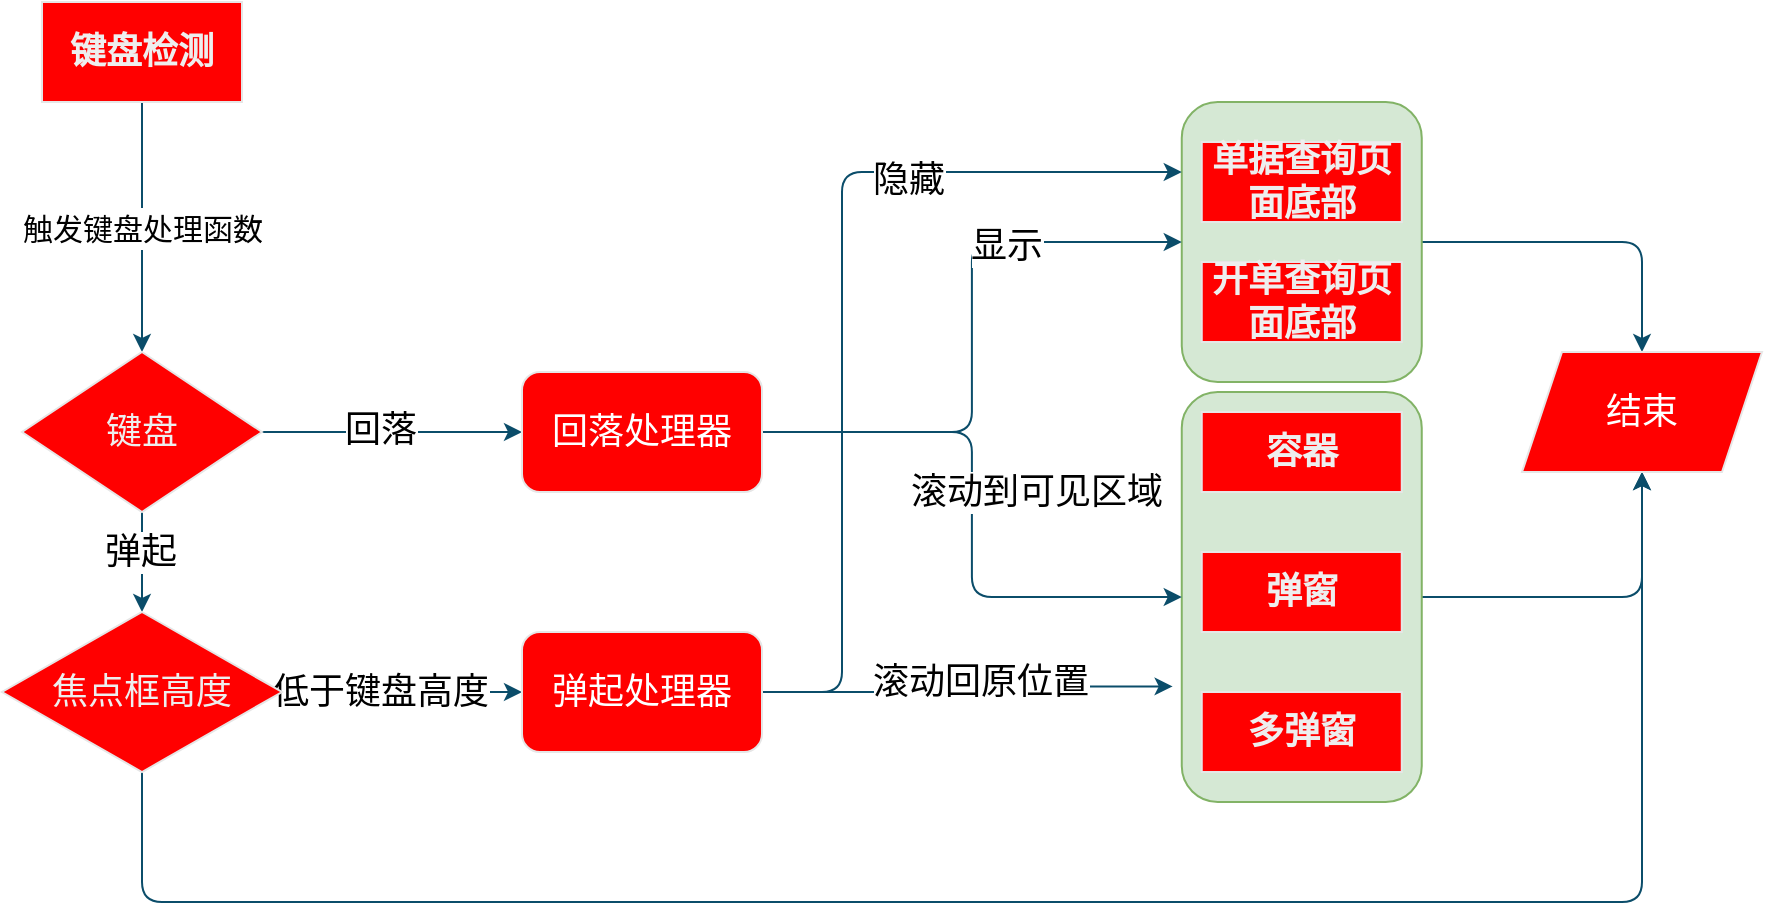 <mxfile version="15.2.7" type="github" pages="2">
  <diagram name="Page-1" id="9f46799a-70d6-7492-0946-bef42562c5a5">
    <mxGraphModel dx="1678" dy="867" grid="1" gridSize="10" guides="1" tooltips="1" connect="1" arrows="1" fold="1" page="1" pageScale="1" pageWidth="1100" pageHeight="850" background="#FFFFFF" math="0" shadow="0">
      <root>
        <mxCell id="0" />
        <mxCell id="1" parent="0" />
        <mxCell id="S2QaWsW8-3YmJMbBKtvB-69" style="edgeStyle=orthogonalEdgeStyle;curved=0;rounded=1;sketch=0;orthogonalLoop=1;jettySize=auto;html=1;entryX=0.5;entryY=1;entryDx=0;entryDy=0;fontFamily=Helvetica;fontSize=18;fontColor=#000000;strokeColor=#0B4D6A;" edge="1" parent="1" source="S2QaWsW8-3YmJMbBKtvB-46" target="S2QaWsW8-3YmJMbBKtvB-42">
          <mxGeometry relative="1" as="geometry" />
        </mxCell>
        <mxCell id="S2QaWsW8-3YmJMbBKtvB-46" value="" style="rounded=1;whiteSpace=wrap;html=1;labelBackgroundColor=none;sketch=0;fontFamily=Helvetica;fontSize=18;strokeColor=#82b366;fillColor=#d5e8d4;" vertex="1" parent="1">
          <mxGeometry x="699.88" y="435" width="120" height="205" as="geometry" />
        </mxCell>
        <mxCell id="S2QaWsW8-3YmJMbBKtvB-70" style="edgeStyle=orthogonalEdgeStyle;curved=0;rounded=1;sketch=0;orthogonalLoop=1;jettySize=auto;html=1;entryX=0.5;entryY=0;entryDx=0;entryDy=0;fontFamily=Helvetica;fontSize=18;fontColor=#000000;strokeColor=#0B4D6A;" edge="1" parent="1" source="S2QaWsW8-3YmJMbBKtvB-45" target="S2QaWsW8-3YmJMbBKtvB-42">
          <mxGeometry relative="1" as="geometry" />
        </mxCell>
        <mxCell id="S2QaWsW8-3YmJMbBKtvB-45" value="" style="rounded=1;whiteSpace=wrap;html=1;labelBackgroundColor=none;sketch=0;fontFamily=Helvetica;fontSize=18;strokeColor=#82b366;fillColor=#d5e8d4;" vertex="1" parent="1">
          <mxGeometry x="699.88" y="290" width="120" height="140" as="geometry" />
        </mxCell>
        <mxCell id="S2QaWsW8-3YmJMbBKtvB-47" value="&lt;span style=&quot;font-size: 15px&quot;&gt;触发键盘处理函数&lt;/span&gt;" style="edgeStyle=orthogonalEdgeStyle;curved=0;rounded=1;sketch=0;orthogonalLoop=1;jettySize=auto;html=1;fontFamily=Helvetica;fontSize=18;fontColor=#000000;strokeColor=#0B4D6A;entryX=0.5;entryY=0;entryDx=0;entryDy=0;" edge="1" parent="1" source="S2QaWsW8-3YmJMbBKtvB-9" target="S2QaWsW8-3YmJMbBKtvB-32">
          <mxGeometry relative="1" as="geometry">
            <mxPoint x="180" y="370" as="targetPoint" />
            <Array as="points">
              <mxPoint x="180" y="360" />
              <mxPoint x="180" y="360" />
            </Array>
          </mxGeometry>
        </mxCell>
        <mxCell id="S2QaWsW8-3YmJMbBKtvB-9" value="键盘检测" style="rounded=0;whiteSpace=wrap;html=1;labelBackgroundColor=none;sketch=0;fontSize=18;fontColor=#EEEEEE;strokeColor=#E6E6E6;fillColor=#FF0000;fontStyle=1;fontFamily=Helvetica;" vertex="1" parent="1">
          <mxGeometry x="130" y="240" width="100" height="50" as="geometry" />
        </mxCell>
        <mxCell id="S2QaWsW8-3YmJMbBKtvB-11" value="容器" style="rounded=0;whiteSpace=wrap;html=1;labelBackgroundColor=none;sketch=0;fontSize=18;fontColor=#EEEEEE;strokeColor=#E6E6E6;fillColor=#FF0000;fontStyle=1;fontFamily=Helvetica;" vertex="1" parent="1">
          <mxGeometry x="709.88" y="445" width="100" height="40" as="geometry" />
        </mxCell>
        <mxCell id="S2QaWsW8-3YmJMbBKtvB-14" value="弹窗" style="rounded=0;whiteSpace=wrap;html=1;labelBackgroundColor=none;sketch=0;fontSize=18;fontColor=#EEEEEE;strokeColor=#E6E6E6;fillColor=#FF0000;fontStyle=1;fontFamily=Helvetica;" vertex="1" parent="1">
          <mxGeometry x="709.88" y="515" width="100" height="40" as="geometry" />
        </mxCell>
        <mxCell id="S2QaWsW8-3YmJMbBKtvB-15" value="单据查询页面底部" style="rounded=0;whiteSpace=wrap;html=1;labelBackgroundColor=none;sketch=0;fontSize=18;fontColor=#EEEEEE;strokeColor=#E6E6E6;fillColor=#FF0000;fontStyle=1;fontFamily=Helvetica;" vertex="1" parent="1">
          <mxGeometry x="709.88" y="310" width="100" height="40" as="geometry" />
        </mxCell>
        <mxCell id="S2QaWsW8-3YmJMbBKtvB-17" value="开单查询页面底部" style="rounded=0;whiteSpace=wrap;html=1;labelBackgroundColor=none;sketch=0;fontSize=18;fontColor=#EEEEEE;strokeColor=#E6E6E6;fillColor=#FF0000;fontStyle=1;fontFamily=Helvetica;" vertex="1" parent="1">
          <mxGeometry x="709.88" y="370" width="100" height="40" as="geometry" />
        </mxCell>
        <mxCell id="S2QaWsW8-3YmJMbBKtvB-18" value="多弹窗" style="rounded=0;whiteSpace=wrap;html=1;labelBackgroundColor=none;sketch=0;fontSize=18;fontColor=#EEEEEE;strokeColor=#E6E6E6;fillColor=#FF0000;fontStyle=1;fontFamily=Helvetica;" vertex="1" parent="1">
          <mxGeometry x="709.88" y="585" width="100" height="40" as="geometry" />
        </mxCell>
        <mxCell id="S2QaWsW8-3YmJMbBKtvB-38" style="edgeStyle=orthogonalEdgeStyle;curved=0;rounded=1;sketch=0;orthogonalLoop=1;jettySize=auto;html=1;fontFamily=Helvetica;fontSize=18;strokeColor=#0B4D6A;" edge="1" parent="1" source="S2QaWsW8-3YmJMbBKtvB-32" target="S2QaWsW8-3YmJMbBKtvB-35">
          <mxGeometry relative="1" as="geometry" />
        </mxCell>
        <mxCell id="S2QaWsW8-3YmJMbBKtvB-40" value="弹起" style="edgeLabel;html=1;align=center;verticalAlign=middle;resizable=0;points=[];fontSize=18;fontFamily=Helvetica;fontColor=#000000;" vertex="1" connectable="0" parent="S2QaWsW8-3YmJMbBKtvB-38">
          <mxGeometry x="-0.191" relative="1" as="geometry">
            <mxPoint x="-1" as="offset" />
          </mxGeometry>
        </mxCell>
        <mxCell id="S2QaWsW8-3YmJMbBKtvB-52" style="edgeStyle=orthogonalEdgeStyle;curved=0;rounded=1;sketch=0;orthogonalLoop=1;jettySize=auto;html=1;entryX=0;entryY=0.5;entryDx=0;entryDy=0;fontFamily=Helvetica;fontSize=18;fontColor=#000000;strokeColor=#0B4D6A;" edge="1" parent="1" source="S2QaWsW8-3YmJMbBKtvB-32" target="S2QaWsW8-3YmJMbBKtvB-51">
          <mxGeometry relative="1" as="geometry" />
        </mxCell>
        <mxCell id="S2QaWsW8-3YmJMbBKtvB-53" value="回落" style="edgeLabel;html=1;align=center;verticalAlign=middle;resizable=0;points=[];fontSize=18;fontFamily=Helvetica;fontColor=#000000;" vertex="1" connectable="0" parent="S2QaWsW8-3YmJMbBKtvB-52">
          <mxGeometry x="-0.094" y="1" relative="1" as="geometry">
            <mxPoint as="offset" />
          </mxGeometry>
        </mxCell>
        <mxCell id="S2QaWsW8-3YmJMbBKtvB-32" value="键盘" style="rhombus;whiteSpace=wrap;html=1;rounded=0;labelBackgroundColor=none;sketch=0;fontFamily=Helvetica;fontSize=18;fontColor=#EEEEEE;strokeColor=#E6E6E6;fillColor=#FF0000;" vertex="1" parent="1">
          <mxGeometry x="120" y="415" width="120" height="80" as="geometry" />
        </mxCell>
        <mxCell id="S2QaWsW8-3YmJMbBKtvB-59" style="edgeStyle=orthogonalEdgeStyle;curved=0;rounded=1;sketch=0;orthogonalLoop=1;jettySize=auto;html=1;entryX=0;entryY=0.5;entryDx=0;entryDy=0;fontFamily=Helvetica;fontSize=18;fontColor=#000000;strokeColor=#0B4D6A;" edge="1" parent="1" source="S2QaWsW8-3YmJMbBKtvB-35" target="S2QaWsW8-3YmJMbBKtvB-58">
          <mxGeometry relative="1" as="geometry" />
        </mxCell>
        <mxCell id="S2QaWsW8-3YmJMbBKtvB-60" value="低于键盘高度" style="edgeLabel;html=1;align=center;verticalAlign=middle;resizable=0;points=[];fontSize=18;fontFamily=Helvetica;fontColor=#000000;" vertex="1" connectable="0" parent="S2QaWsW8-3YmJMbBKtvB-59">
          <mxGeometry x="-0.499" y="-2" relative="1" as="geometry">
            <mxPoint x="19" y="-2" as="offset" />
          </mxGeometry>
        </mxCell>
        <mxCell id="S2QaWsW8-3YmJMbBKtvB-68" style="edgeStyle=orthogonalEdgeStyle;curved=0;rounded=1;sketch=0;orthogonalLoop=1;jettySize=auto;html=1;fontFamily=Helvetica;fontSize=18;fontColor=#000000;strokeColor=#0B4D6A;" edge="1" parent="1" source="S2QaWsW8-3YmJMbBKtvB-35" target="S2QaWsW8-3YmJMbBKtvB-42">
          <mxGeometry relative="1" as="geometry">
            <Array as="points">
              <mxPoint x="180" y="690" />
              <mxPoint x="930" y="690" />
            </Array>
          </mxGeometry>
        </mxCell>
        <mxCell id="S2QaWsW8-3YmJMbBKtvB-35" value="焦点框高度" style="rhombus;whiteSpace=wrap;html=1;rounded=0;labelBackgroundColor=none;sketch=0;fontFamily=Helvetica;fontSize=18;fontColor=#EEEEEE;strokeColor=#E6E6E6;fillColor=#FF0000;" vertex="1" parent="1">
          <mxGeometry x="110" y="545" width="140" height="80" as="geometry" />
        </mxCell>
        <mxCell id="S2QaWsW8-3YmJMbBKtvB-42" value="&lt;font color=&quot;#ffffff&quot;&gt;结束&lt;/font&gt;" style="shape=parallelogram;perimeter=parallelogramPerimeter;whiteSpace=wrap;html=1;fixedSize=1;rounded=0;labelBackgroundColor=none;sketch=0;fontFamily=Helvetica;fontSize=18;fontColor=#000000;strokeColor=#E6E6E6;fillColor=#FF0000;" vertex="1" parent="1">
          <mxGeometry x="870" y="415" width="120" height="60" as="geometry" />
        </mxCell>
        <mxCell id="S2QaWsW8-3YmJMbBKtvB-54" style="edgeStyle=orthogonalEdgeStyle;curved=0;rounded=1;sketch=0;orthogonalLoop=1;jettySize=auto;html=1;entryX=0;entryY=0.5;entryDx=0;entryDy=0;fontFamily=Helvetica;fontSize=18;fontColor=#000000;strokeColor=#0B4D6A;" edge="1" parent="1" source="S2QaWsW8-3YmJMbBKtvB-51" target="S2QaWsW8-3YmJMbBKtvB-45">
          <mxGeometry relative="1" as="geometry" />
        </mxCell>
        <mxCell id="S2QaWsW8-3YmJMbBKtvB-56" value="显示" style="edgeLabel;html=1;align=center;verticalAlign=middle;resizable=0;points=[];fontSize=18;fontFamily=Helvetica;fontColor=#000000;" vertex="1" connectable="0" parent="S2QaWsW8-3YmJMbBKtvB-54">
          <mxGeometry x="0.423" y="-2" relative="1" as="geometry">
            <mxPoint as="offset" />
          </mxGeometry>
        </mxCell>
        <mxCell id="S2QaWsW8-3YmJMbBKtvB-55" style="edgeStyle=orthogonalEdgeStyle;curved=0;rounded=1;sketch=0;orthogonalLoop=1;jettySize=auto;html=1;fontFamily=Helvetica;fontSize=18;fontColor=#000000;strokeColor=#0B4D6A;" edge="1" parent="1" source="S2QaWsW8-3YmJMbBKtvB-51" target="S2QaWsW8-3YmJMbBKtvB-46">
          <mxGeometry relative="1" as="geometry" />
        </mxCell>
        <mxCell id="S2QaWsW8-3YmJMbBKtvB-57" value="滚动到可见区域" style="edgeLabel;html=1;align=center;verticalAlign=middle;resizable=0;points=[];fontSize=18;fontFamily=Helvetica;fontColor=#000000;" vertex="1" connectable="0" parent="S2QaWsW8-3YmJMbBKtvB-55">
          <mxGeometry x="0.348" y="2" relative="1" as="geometry">
            <mxPoint x="22" y="-51" as="offset" />
          </mxGeometry>
        </mxCell>
        <mxCell id="S2QaWsW8-3YmJMbBKtvB-51" value="回落处理器" style="rounded=1;whiteSpace=wrap;html=1;labelBackgroundColor=none;sketch=0;fontFamily=Helvetica;fontSize=18;fontColor=#FFFFFF;strokeColor=#E6E6E6;fillColor=#FF0000;" vertex="1" parent="1">
          <mxGeometry x="370" y="425" width="120" height="60" as="geometry" />
        </mxCell>
        <mxCell id="S2QaWsW8-3YmJMbBKtvB-63" style="edgeStyle=orthogonalEdgeStyle;curved=0;rounded=1;sketch=0;orthogonalLoop=1;jettySize=auto;html=1;fontFamily=Helvetica;fontSize=18;fontColor=#000000;strokeColor=#0B4D6A;entryX=-0.038;entryY=0.718;entryDx=0;entryDy=0;entryPerimeter=0;" edge="1" parent="1" source="S2QaWsW8-3YmJMbBKtvB-58" target="S2QaWsW8-3YmJMbBKtvB-46">
          <mxGeometry relative="1" as="geometry">
            <mxPoint x="654" y="585" as="targetPoint" />
          </mxGeometry>
        </mxCell>
        <mxCell id="S2QaWsW8-3YmJMbBKtvB-64" value="滚动回原位置" style="edgeLabel;html=1;align=center;verticalAlign=middle;resizable=0;points=[];fontSize=18;fontFamily=Helvetica;fontColor=#000000;" vertex="1" connectable="0" parent="S2QaWsW8-3YmJMbBKtvB-63">
          <mxGeometry x="0.078" y="2" relative="1" as="geometry">
            <mxPoint as="offset" />
          </mxGeometry>
        </mxCell>
        <mxCell id="S2QaWsW8-3YmJMbBKtvB-65" style="edgeStyle=orthogonalEdgeStyle;curved=0;rounded=1;sketch=0;orthogonalLoop=1;jettySize=auto;html=1;entryX=0;entryY=0.25;entryDx=0;entryDy=0;fontFamily=Helvetica;fontSize=18;fontColor=#000000;strokeColor=#0B4D6A;" edge="1" parent="1" source="S2QaWsW8-3YmJMbBKtvB-58" target="S2QaWsW8-3YmJMbBKtvB-45">
          <mxGeometry relative="1" as="geometry">
            <Array as="points">
              <mxPoint x="530" y="585" />
              <mxPoint x="530" y="325" />
            </Array>
          </mxGeometry>
        </mxCell>
        <mxCell id="S2QaWsW8-3YmJMbBKtvB-66" value="隐藏" style="edgeLabel;html=1;align=center;verticalAlign=middle;resizable=0;points=[];fontSize=18;fontFamily=Helvetica;fontColor=#000000;" vertex="1" connectable="0" parent="S2QaWsW8-3YmJMbBKtvB-65">
          <mxGeometry x="0.42" y="-4" relative="1" as="geometry">
            <mxPoint x="-1" as="offset" />
          </mxGeometry>
        </mxCell>
        <mxCell id="S2QaWsW8-3YmJMbBKtvB-58" value="弹起处理器" style="rounded=1;whiteSpace=wrap;html=1;labelBackgroundColor=none;sketch=0;fontFamily=Helvetica;fontSize=18;fontColor=#FFFFFF;strokeColor=#E6E6E6;fillColor=#FF0000;" vertex="1" parent="1">
          <mxGeometry x="370" y="555" width="120" height="60" as="geometry" />
        </mxCell>
      </root>
    </mxGraphModel>
  </diagram>
  <diagram id="UTbQzif00bNFKrltUzsM" name="Halaman-2">
    <mxGraphModel dx="1426" dy="794" grid="1" gridSize="10" guides="1" tooltips="1" connect="1" arrows="1" fold="1" page="1" pageScale="1" pageWidth="827" pageHeight="1169" math="0" shadow="0">
      <root>
        <mxCell id="L2mmnC9NN9h3gjrGADmq-0" />
        <mxCell id="L2mmnC9NN9h3gjrGADmq-1" parent="L2mmnC9NN9h3gjrGADmq-0" />
        <mxCell id="NFi4Le9Q8Fj7yvYf3liV-0" value="ServerApi" style="shape=umlLifeline;perimeter=lifelinePerimeter;whiteSpace=wrap;html=1;container=1;collapsible=0;recursiveResize=0;outlineConnect=0;rounded=1;shadow=0;comic=0;labelBackgroundColor=none;strokeWidth=1;fontFamily=Verdana;fontSize=12;align=center;" vertex="1" parent="L2mmnC9NN9h3gjrGADmq-1">
          <mxGeometry x="520" y="80" width="100" height="580" as="geometry" />
        </mxCell>
        <mxCell id="NFi4Le9Q8Fj7yvYf3liV-1" value="" style="html=1;points=[];perimeter=orthogonalPerimeter;" vertex="1" parent="NFi4Le9Q8Fj7yvYf3liV-0">
          <mxGeometry x="45" y="100" width="10" height="20" as="geometry" />
        </mxCell>
        <mxCell id="NFi4Le9Q8Fj7yvYf3liV-2" value="" style="html=1;points=[];perimeter=orthogonalPerimeter;" vertex="1" parent="NFi4Le9Q8Fj7yvYf3liV-0">
          <mxGeometry x="45" y="324" width="10" height="110" as="geometry" />
        </mxCell>
        <mxCell id="NFi4Le9Q8Fj7yvYf3liV-3" value="" style="html=1;points=[];perimeter=orthogonalPerimeter;" vertex="1" parent="NFi4Le9Q8Fj7yvYf3liV-0">
          <mxGeometry x="45" y="242" width="10" height="28" as="geometry" />
        </mxCell>
        <mxCell id="NFi4Le9Q8Fj7yvYf3liV-4" value="" style="html=1;points=[];perimeter=orthogonalPerimeter;" vertex="1" parent="NFi4Le9Q8Fj7yvYf3liV-0">
          <mxGeometry x="45" y="496" width="10" height="50" as="geometry" />
        </mxCell>
        <mxCell id="NFi4Le9Q8Fj7yvYf3liV-5" value="offlineSys" style="shape=umlLifeline;perimeter=lifelinePerimeter;whiteSpace=wrap;html=1;container=1;collapsible=0;recursiveResize=0;outlineConnect=0;rounded=1;shadow=0;comic=0;labelBackgroundColor=none;strokeWidth=1;fontFamily=Verdana;fontSize=12;align=center;" vertex="1" parent="L2mmnC9NN9h3gjrGADmq-1">
          <mxGeometry x="240" y="80" width="100" height="580" as="geometry" />
        </mxCell>
        <mxCell id="NFi4Le9Q8Fj7yvYf3liV-6" value="" style="html=1;points=[];perimeter=orthogonalPerimeter;" vertex="1" parent="NFi4Le9Q8Fj7yvYf3liV-5">
          <mxGeometry x="45" y="50" width="10" height="90" as="geometry" />
        </mxCell>
        <mxCell id="NFi4Le9Q8Fj7yvYf3liV-7" value="" style="html=1;points=[];perimeter=orthogonalPerimeter;" vertex="1" parent="NFi4Le9Q8Fj7yvYf3liV-5">
          <mxGeometry x="45" y="167" width="10" height="113" as="geometry" />
        </mxCell>
        <mxCell id="NFi4Le9Q8Fj7yvYf3liV-8" value="下发数据" style="html=1;verticalAlign=bottom;endArrow=block;entryX=0;entryY=0;" edge="1" parent="NFi4Le9Q8Fj7yvYf3liV-5">
          <mxGeometry relative="1" as="geometry">
            <mxPoint x="-90" y="172" as="sourcePoint" />
            <mxPoint x="45" y="172" as="targetPoint" />
          </mxGeometry>
        </mxCell>
        <mxCell id="NFi4Le9Q8Fj7yvYf3liV-9" value="return" style="html=1;verticalAlign=bottom;endArrow=open;dashed=1;endSize=8;exitX=0;exitY=0.95;" edge="1" parent="NFi4Le9Q8Fj7yvYf3liV-5">
          <mxGeometry relative="1" as="geometry">
            <mxPoint x="-90" y="277" as="targetPoint" />
            <mxPoint x="45" y="277" as="sourcePoint" />
          </mxGeometry>
        </mxCell>
        <mxCell id="NFi4Le9Q8Fj7yvYf3liV-10" value="" style="html=1;points=[];perimeter=orthogonalPerimeter;" vertex="1" parent="NFi4Le9Q8Fj7yvYf3liV-5">
          <mxGeometry x="45" y="487" width="10" height="69" as="geometry" />
        </mxCell>
        <mxCell id="NFi4Le9Q8Fj7yvYf3liV-11" value="更改在离线状态" style="html=1;verticalAlign=bottom;startArrow=oval;endArrow=block;startSize=8;" edge="1" parent="NFi4Le9Q8Fj7yvYf3liV-5" target="NFi4Le9Q8Fj7yvYf3liV-10">
          <mxGeometry relative="1" as="geometry">
            <mxPoint x="-90" y="487" as="sourcePoint" />
          </mxGeometry>
        </mxCell>
        <mxCell id="NFi4Le9Q8Fj7yvYf3liV-12" value="Service" style="shape=umlLifeline;perimeter=lifelinePerimeter;whiteSpace=wrap;html=1;container=1;collapsible=0;recursiveResize=0;outlineConnect=0;rounded=1;shadow=0;comic=0;labelBackgroundColor=none;strokeWidth=1;fontFamily=Verdana;fontSize=12;align=center;" vertex="1" parent="L2mmnC9NN9h3gjrGADmq-1">
          <mxGeometry x="680" y="80" width="100" height="580" as="geometry" />
        </mxCell>
        <mxCell id="NFi4Le9Q8Fj7yvYf3liV-13" value="" style="html=1;points=[];perimeter=orthogonalPerimeter;" vertex="1" parent="NFi4Le9Q8Fj7yvYf3liV-12">
          <mxGeometry x="45" y="334" width="10" height="40" as="geometry" />
        </mxCell>
        <mxCell id="NFi4Le9Q8Fj7yvYf3liV-14" value="dataBase" style="shape=umlLifeline;perimeter=lifelinePerimeter;whiteSpace=wrap;html=1;container=1;collapsible=0;recursiveResize=0;outlineConnect=0;rounded=1;shadow=0;comic=0;labelBackgroundColor=none;strokeWidth=1;fontFamily=Verdana;fontSize=12;align=center;" vertex="1" parent="L2mmnC9NN9h3gjrGADmq-1">
          <mxGeometry x="840" y="80" width="100" height="580" as="geometry" />
        </mxCell>
        <mxCell id="NFi4Le9Q8Fj7yvYf3liV-15" value="" style="html=1;points=[];perimeter=orthogonalPerimeter;" vertex="1" parent="NFi4Le9Q8Fj7yvYf3liV-14">
          <mxGeometry x="45" y="60" width="10" height="20" as="geometry" />
        </mxCell>
        <mxCell id="NFi4Le9Q8Fj7yvYf3liV-16" value="" style="html=1;points=[];perimeter=orthogonalPerimeter;" vertex="1" parent="NFi4Le9Q8Fj7yvYf3liV-14">
          <mxGeometry x="45" y="192" width="10" height="20" as="geometry" />
        </mxCell>
        <mxCell id="NFi4Le9Q8Fj7yvYf3liV-17" value="" style="html=1;points=[];perimeter=orthogonalPerimeter;" vertex="1" parent="NFi4Le9Q8Fj7yvYf3liV-14">
          <mxGeometry x="45" y="339" width="10" height="25" as="geometry" />
        </mxCell>
        <mxCell id="NFi4Le9Q8Fj7yvYf3liV-18" value="查库操作" style="html=1;verticalAlign=bottom;endArrow=block;entryX=0;entryY=0;" edge="1" parent="NFi4Le9Q8Fj7yvYf3liV-14" target="NFi4Le9Q8Fj7yvYf3liV-17">
          <mxGeometry relative="1" as="geometry">
            <mxPoint x="-100" y="339" as="sourcePoint" />
          </mxGeometry>
        </mxCell>
        <mxCell id="NFi4Le9Q8Fj7yvYf3liV-19" value="View" style="shape=umlLifeline;perimeter=lifelinePerimeter;whiteSpace=wrap;html=1;container=1;collapsible=0;recursiveResize=0;outlineConnect=0;rounded=1;shadow=0;comic=0;labelBackgroundColor=none;strokeWidth=1;fontFamily=Verdana;fontSize=12;align=center;" vertex="1" parent="L2mmnC9NN9h3gjrGADmq-1">
          <mxGeometry x="100" y="80" width="100" height="580" as="geometry" />
        </mxCell>
        <mxCell id="NFi4Le9Q8Fj7yvYf3liV-20" value="" style="html=1;points=[];perimeter=orthogonalPerimeter;" vertex="1" parent="NFi4Le9Q8Fj7yvYf3liV-19">
          <mxGeometry x="45" y="50" width="10" height="510" as="geometry" />
        </mxCell>
        <mxCell id="NFi4Le9Q8Fj7yvYf3liV-21" value="初始化" style="html=1;verticalAlign=bottom;endArrow=block;entryX=0;entryY=0;" edge="1" parent="L2mmnC9NN9h3gjrGADmq-1" source="NFi4Le9Q8Fj7yvYf3liV-19" target="NFi4Le9Q8Fj7yvYf3liV-6">
          <mxGeometry relative="1" as="geometry">
            <mxPoint x="515" y="130" as="sourcePoint" />
          </mxGeometry>
        </mxCell>
        <mxCell id="NFi4Le9Q8Fj7yvYf3liV-22" value="return" style="html=1;verticalAlign=bottom;endArrow=open;dashed=1;endSize=8;exitX=0;exitY=0.95;" edge="1" parent="L2mmnC9NN9h3gjrGADmq-1" source="NFi4Le9Q8Fj7yvYf3liV-6" target="NFi4Le9Q8Fj7yvYf3liV-19">
          <mxGeometry relative="1" as="geometry">
            <mxPoint x="160" y="206" as="targetPoint" />
            <Array as="points" />
          </mxGeometry>
        </mxCell>
        <mxCell id="NFi4Le9Q8Fj7yvYf3liV-23" value="初始化数据库" style="html=1;verticalAlign=bottom;endArrow=block;entryX=0;entryY=0;" edge="1" parent="L2mmnC9NN9h3gjrGADmq-1" source="NFi4Le9Q8Fj7yvYf3liV-5" target="NFi4Le9Q8Fj7yvYf3liV-15">
          <mxGeometry relative="1" as="geometry">
            <mxPoint x="935" y="140" as="sourcePoint" />
          </mxGeometry>
        </mxCell>
        <mxCell id="NFi4Le9Q8Fj7yvYf3liV-24" value="return" style="html=1;verticalAlign=bottom;endArrow=open;dashed=1;endSize=8;exitX=0;exitY=0.95;" edge="1" parent="L2mmnC9NN9h3gjrGADmq-1" source="NFi4Le9Q8Fj7yvYf3liV-15">
          <mxGeometry relative="1" as="geometry">
            <mxPoint x="290" y="159" as="targetPoint" />
          </mxGeometry>
        </mxCell>
        <mxCell id="NFi4Le9Q8Fj7yvYf3liV-25" value="return" style="html=1;verticalAlign=bottom;endArrow=open;dashed=1;endSize=8;exitX=0;exitY=0.95;" edge="1" parent="L2mmnC9NN9h3gjrGADmq-1" source="NFi4Le9Q8Fj7yvYf3liV-1" target="NFi4Le9Q8Fj7yvYf3liV-5">
          <mxGeometry relative="1" as="geometry">
            <mxPoint x="495" y="246" as="targetPoint" />
          </mxGeometry>
        </mxCell>
        <mxCell id="NFi4Le9Q8Fj7yvYf3liV-26" value="ajax" style="shape=umlLifeline;perimeter=lifelinePerimeter;whiteSpace=wrap;html=1;container=1;collapsible=0;recursiveResize=0;outlineConnect=0;rounded=1;shadow=0;comic=0;labelBackgroundColor=none;strokeWidth=1;fontFamily=Verdana;fontSize=12;align=center;" vertex="1" parent="L2mmnC9NN9h3gjrGADmq-1">
          <mxGeometry x="370" y="80" width="100" height="580" as="geometry" />
        </mxCell>
        <mxCell id="NFi4Le9Q8Fj7yvYf3liV-27" value="" style="html=1;points=[];perimeter=orthogonalPerimeter;" vertex="1" parent="NFi4Le9Q8Fj7yvYf3liV-26">
          <mxGeometry x="45" y="182" width="10" height="40" as="geometry" />
        </mxCell>
        <mxCell id="NFi4Le9Q8Fj7yvYf3liV-28" value="" style="html=1;points=[];perimeter=orthogonalPerimeter;" vertex="1" parent="NFi4Le9Q8Fj7yvYf3liV-26">
          <mxGeometry x="45" y="314" width="10" height="140" as="geometry" />
        </mxCell>
        <mxCell id="NFi4Le9Q8Fj7yvYf3liV-29" value="发起请求" style="html=1;verticalAlign=bottom;endArrow=block;entryX=0;entryY=0;" edge="1" parent="NFi4Le9Q8Fj7yvYf3liV-26" target="NFi4Le9Q8Fj7yvYf3liV-28">
          <mxGeometry relative="1" as="geometry">
            <mxPoint x="-210" y="314" as="sourcePoint" />
          </mxGeometry>
        </mxCell>
        <mxCell id="NFi4Le9Q8Fj7yvYf3liV-30" value="在线直接发送网络请求返回" style="edgeStyle=orthogonalEdgeStyle;rounded=0;orthogonalLoop=1;jettySize=auto;html=1;exitX=1;exitY=0.2;exitDx=0;exitDy=0;exitPerimeter=0;" edge="1" parent="NFi4Le9Q8Fj7yvYf3liV-26" source="NFi4Le9Q8Fj7yvYf3liV-28" target="NFi4Le9Q8Fj7yvYf3liV-28">
          <mxGeometry relative="1" as="geometry">
            <Array as="points">
              <mxPoint x="75" y="330" />
              <mxPoint x="75" y="394" />
            </Array>
          </mxGeometry>
        </mxCell>
        <mxCell id="NFi4Le9Q8Fj7yvYf3liV-31" value="注入依赖" style="html=1;verticalAlign=bottom;endArrow=block;entryX=0;entryY=0;" edge="1" parent="L2mmnC9NN9h3gjrGADmq-1" source="NFi4Le9Q8Fj7yvYf3liV-5" target="NFi4Le9Q8Fj7yvYf3liV-1">
          <mxGeometry relative="1" as="geometry">
            <mxPoint x="440" y="180" as="sourcePoint" />
          </mxGeometry>
        </mxCell>
        <mxCell id="NFi4Le9Q8Fj7yvYf3liV-32" value="网络下载BO数据" style="html=1;verticalAlign=bottom;endArrow=block;entryX=0;entryY=0;" edge="1" parent="L2mmnC9NN9h3gjrGADmq-1" target="NFi4Le9Q8Fj7yvYf3liV-27">
          <mxGeometry relative="1" as="geometry">
            <mxPoint x="295" y="262" as="sourcePoint" />
          </mxGeometry>
        </mxCell>
        <mxCell id="NFi4Le9Q8Fj7yvYf3liV-33" value="return" style="html=1;verticalAlign=bottom;endArrow=open;dashed=1;endSize=8;exitX=0;exitY=0.95;" edge="1" parent="L2mmnC9NN9h3gjrGADmq-1" source="NFi4Le9Q8Fj7yvYf3liV-27">
          <mxGeometry relative="1" as="geometry">
            <mxPoint x="289.5" y="300" as="targetPoint" />
          </mxGeometry>
        </mxCell>
        <mxCell id="NFi4Le9Q8Fj7yvYf3liV-34" value="分表存库" style="html=1;verticalAlign=bottom;endArrow=block;entryX=0;entryY=0;exitX=0;exitY=0.25;exitDx=0;exitDy=0;exitPerimeter=0;" edge="1" parent="L2mmnC9NN9h3gjrGADmq-1" source="NFi4Le9Q8Fj7yvYf3liV-27" target="NFi4Le9Q8Fj7yvYf3liV-16">
          <mxGeometry relative="1" as="geometry">
            <mxPoint x="935" y="242" as="sourcePoint" />
          </mxGeometry>
        </mxCell>
        <mxCell id="NFi4Le9Q8Fj7yvYf3liV-35" value="return" style="html=1;verticalAlign=bottom;endArrow=open;dashed=1;endSize=8;" edge="1" parent="L2mmnC9NN9h3gjrGADmq-1" source="NFi4Le9Q8Fj7yvYf3liV-16">
          <mxGeometry relative="1" as="geometry">
            <mxPoint x="419.5" y="292" as="targetPoint" />
            <Array as="points">
              <mxPoint x="880" y="292" />
            </Array>
          </mxGeometry>
        </mxCell>
        <mxCell id="NFi4Le9Q8Fj7yvYf3liV-36" value="离线转发到Server" style="html=1;verticalAlign=bottom;endArrow=block;entryX=0;entryY=0;" edge="1" parent="L2mmnC9NN9h3gjrGADmq-1" source="NFi4Le9Q8Fj7yvYf3liV-28" target="NFi4Le9Q8Fj7yvYf3liV-2">
          <mxGeometry relative="1" as="geometry">
            <mxPoint x="430" y="404" as="sourcePoint" />
          </mxGeometry>
        </mxCell>
        <mxCell id="NFi4Le9Q8Fj7yvYf3liV-37" value="动态接口转发到业务层" style="html=1;verticalAlign=bottom;endArrow=block;entryX=0;entryY=0;" edge="1" parent="L2mmnC9NN9h3gjrGADmq-1" target="NFi4Le9Q8Fj7yvYf3liV-13">
          <mxGeometry relative="1" as="geometry">
            <mxPoint x="580" y="414" as="sourcePoint" />
          </mxGeometry>
        </mxCell>
        <mxCell id="NFi4Le9Q8Fj7yvYf3liV-38" value="查库完成" style="html=1;verticalAlign=bottom;endArrow=open;dashed=1;endSize=8;exitX=0;exitY=0.95;" edge="1" parent="L2mmnC9NN9h3gjrGADmq-1" source="NFi4Le9Q8Fj7yvYf3liV-17">
          <mxGeometry relative="1" as="geometry">
            <mxPoint x="729.5" y="442.75" as="targetPoint" />
          </mxGeometry>
        </mxCell>
        <mxCell id="NFi4Le9Q8Fj7yvYf3liV-39" value="业务处理完毕" style="html=1;verticalAlign=bottom;endArrow=open;dashed=1;endSize=8;exitX=0;exitY=0.95;" edge="1" parent="L2mmnC9NN9h3gjrGADmq-1" source="NFi4Le9Q8Fj7yvYf3liV-13">
          <mxGeometry relative="1" as="geometry">
            <mxPoint x="569.5" y="452" as="targetPoint" />
          </mxGeometry>
        </mxCell>
        <mxCell id="NFi4Le9Q8Fj7yvYf3liV-40" value="静态接口直接查库" style="html=1;verticalAlign=bottom;endArrow=block;entryX=0;entryY=0;" edge="1" parent="L2mmnC9NN9h3gjrGADmq-1" target="NFi4Le9Q8Fj7yvYf3liV-41">
          <mxGeometry relative="1" as="geometry">
            <mxPoint x="569.5" y="474" as="sourcePoint" />
          </mxGeometry>
        </mxCell>
        <mxCell id="NFi4Le9Q8Fj7yvYf3liV-41" value="" style="html=1;points=[];perimeter=orthogonalPerimeter;" vertex="1" parent="L2mmnC9NN9h3gjrGADmq-1">
          <mxGeometry x="885" y="474" width="10" height="30" as="geometry" />
        </mxCell>
        <mxCell id="NFi4Le9Q8Fj7yvYf3liV-42" value="查库完成" style="html=1;verticalAlign=bottom;endArrow=open;dashed=1;endSize=8;exitX=0;exitY=0.95;entryX=0.9;entryY=0.891;entryDx=0;entryDy=0;entryPerimeter=0;" edge="1" parent="L2mmnC9NN9h3gjrGADmq-1" source="NFi4Le9Q8Fj7yvYf3liV-41" target="NFi4Le9Q8Fj7yvYf3liV-2">
          <mxGeometry relative="1" as="geometry">
            <mxPoint x="580" y="503" as="targetPoint" />
          </mxGeometry>
        </mxCell>
        <mxCell id="NFi4Le9Q8Fj7yvYf3liV-43" value="模拟接口返回" style="html=1;verticalAlign=bottom;endArrow=open;dashed=1;endSize=8;exitX=0;exitY=0.95;" edge="1" parent="L2mmnC9NN9h3gjrGADmq-1" source="NFi4Le9Q8Fj7yvYf3liV-28">
          <mxGeometry relative="1" as="geometry">
            <mxPoint x="149.5" y="527" as="targetPoint" />
          </mxGeometry>
        </mxCell>
        <mxCell id="NFi4Le9Q8Fj7yvYf3liV-44" value="转发处理完成" style="html=1;verticalAlign=bottom;endArrow=open;dashed=1;endSize=8;exitX=0;exitY=0.95;" edge="1" parent="L2mmnC9NN9h3gjrGADmq-1" source="NFi4Le9Q8Fj7yvYf3liV-2">
          <mxGeometry relative="1" as="geometry">
            <mxPoint x="420" y="509" as="targetPoint" />
          </mxGeometry>
        </mxCell>
        <mxCell id="NFi4Le9Q8Fj7yvYf3liV-45" value="更改数据准备完成状态" style="html=1;verticalAlign=bottom;endArrow=block;entryX=0;entryY=0;" edge="1" parent="L2mmnC9NN9h3gjrGADmq-1" target="NFi4Le9Q8Fj7yvYf3liV-3">
          <mxGeometry relative="1" as="geometry">
            <mxPoint x="295" y="322" as="sourcePoint" />
            <Array as="points">
              <mxPoint x="390" y="322" />
            </Array>
          </mxGeometry>
        </mxCell>
        <mxCell id="NFi4Le9Q8Fj7yvYf3liV-46" value="return" style="html=1;verticalAlign=bottom;endArrow=open;dashed=1;endSize=8;exitX=0;exitY=0.95;" edge="1" parent="L2mmnC9NN9h3gjrGADmq-1" source="NFi4Le9Q8Fj7yvYf3liV-3" target="NFi4Le9Q8Fj7yvYf3liV-5">
          <mxGeometry relative="1" as="geometry">
            <mxPoint x="295" y="340" as="targetPoint" />
            <Array as="points">
              <mxPoint x="430" y="350" />
            </Array>
          </mxGeometry>
        </mxCell>
        <mxCell id="NFi4Le9Q8Fj7yvYf3liV-47" value="return" style="html=1;verticalAlign=bottom;endArrow=open;dashed=1;endSize=8;" edge="1" parent="L2mmnC9NN9h3gjrGADmq-1">
          <mxGeometry relative="1" as="geometry">
            <mxPoint x="660" y="425" as="sourcePoint" />
            <mxPoint x="580" y="425" as="targetPoint" />
          </mxGeometry>
        </mxCell>
        <mxCell id="NFi4Le9Q8Fj7yvYf3liV-48" value="return" style="html=1;verticalAlign=bottom;endArrow=open;dashed=1;endSize=8;" edge="1" parent="L2mmnC9NN9h3gjrGADmq-1">
          <mxGeometry relative="1" as="geometry">
            <mxPoint x="289.5" y="636" as="sourcePoint" />
            <mxPoint x="149.5" y="636" as="targetPoint" />
            <Array as="points">
              <mxPoint x="220" y="636" />
            </Array>
          </mxGeometry>
        </mxCell>
        <mxCell id="NFi4Le9Q8Fj7yvYf3liV-49" value="更改ServerApi状态" style="html=1;verticalAlign=bottom;endArrow=block;entryX=0;entryY=0;" edge="1" parent="L2mmnC9NN9h3gjrGADmq-1" target="NFi4Le9Q8Fj7yvYf3liV-4">
          <mxGeometry relative="1" as="geometry">
            <mxPoint x="289.5" y="576" as="sourcePoint" />
          </mxGeometry>
        </mxCell>
        <mxCell id="NFi4Le9Q8Fj7yvYf3liV-50" value="return" style="html=1;verticalAlign=bottom;endArrow=open;dashed=1;endSize=8;exitX=0;exitY=0.95;" edge="1" parent="L2mmnC9NN9h3gjrGADmq-1" source="NFi4Le9Q8Fj7yvYf3liV-4">
          <mxGeometry relative="1" as="geometry">
            <mxPoint x="289.5" y="623.5" as="targetPoint" />
          </mxGeometry>
        </mxCell>
      </root>
    </mxGraphModel>
  </diagram>
</mxfile>
